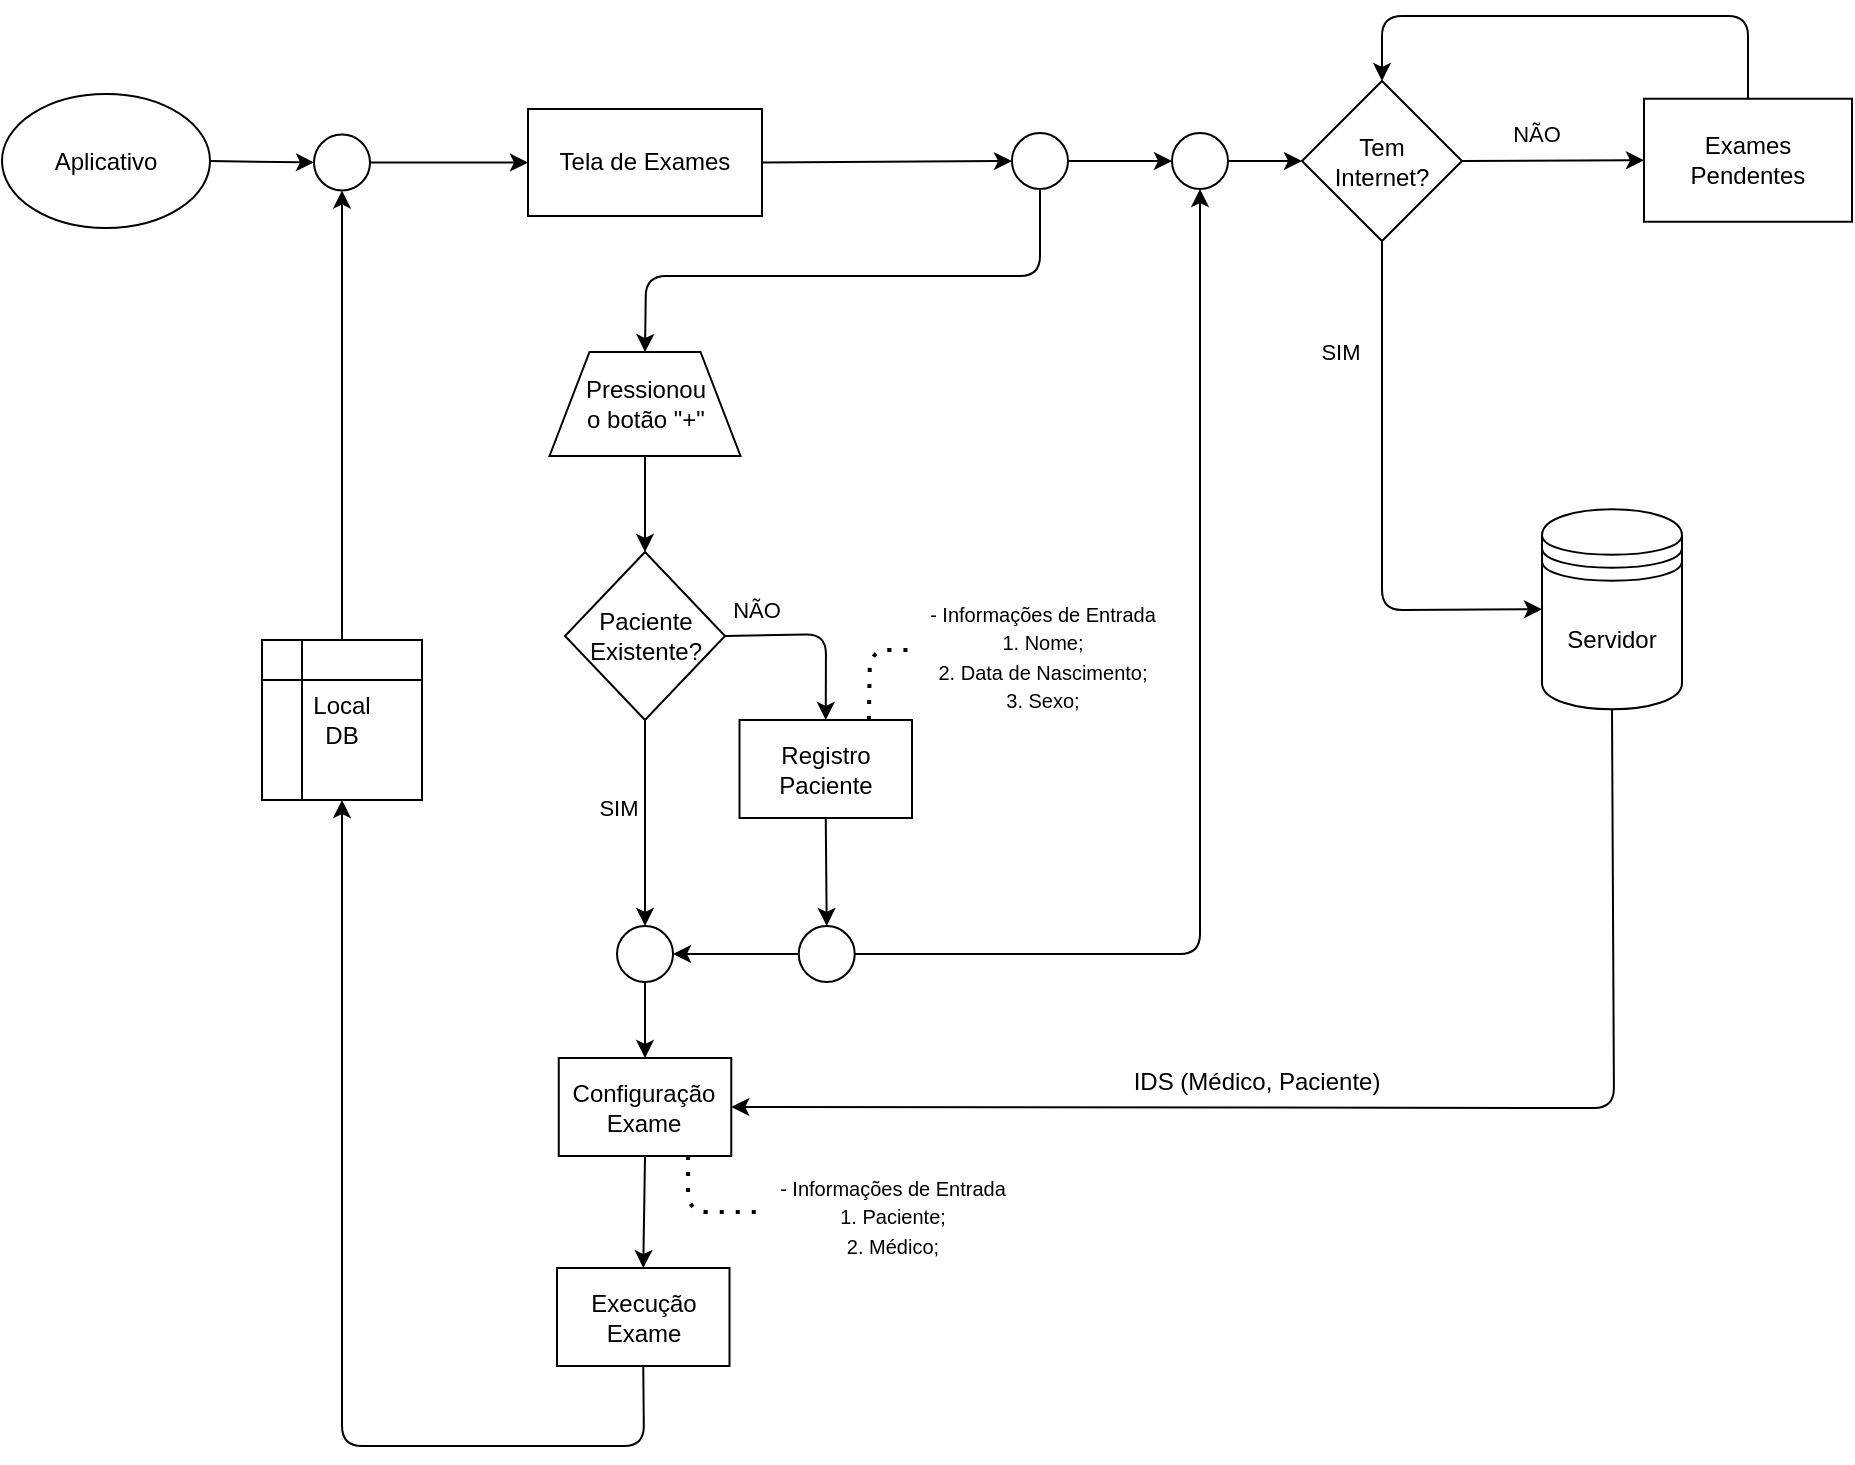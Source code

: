 <mxfile>
    <diagram name="Esboço Principal" id="gY-7vrEUTvwIyoiWlh-5">
        <mxGraphModel dx="1186" dy="800" grid="1" gridSize="13" guides="1" tooltips="1" connect="1" arrows="1" fold="1" page="1" pageScale="1" pageWidth="1169" pageHeight="827" math="0" shadow="0">
            <root>
                <mxCell id="7qCP1VUS-daBsZMcQC1O-0"/>
                <mxCell id="7qCP1VUS-daBsZMcQC1O-1" parent="7qCP1VUS-daBsZMcQC1O-0"/>
                <mxCell id="7qCP1VUS-daBsZMcQC1O-49" style="edgeStyle=none;html=1;exitX=1;exitY=0.5;exitDx=0;exitDy=0;entryX=0;entryY=0.5;entryDx=0;entryDy=0;" parent="7qCP1VUS-daBsZMcQC1O-1" source="7qCP1VUS-daBsZMcQC1O-3" target="7qCP1VUS-daBsZMcQC1O-27" edge="1">
                    <mxGeometry relative="1" as="geometry"/>
                </mxCell>
                <mxCell id="7qCP1VUS-daBsZMcQC1O-3" value="Aplicativo" style="ellipse;whiteSpace=wrap;html=1;" parent="7qCP1VUS-daBsZMcQC1O-1" vertex="1">
                    <mxGeometry x="52" y="65" width="104" height="67" as="geometry"/>
                </mxCell>
                <mxCell id="7qCP1VUS-daBsZMcQC1O-56" style="edgeStyle=none;html=1;exitX=0.5;exitY=1;exitDx=0;exitDy=0;entryX=0.5;entryY=0;entryDx=0;entryDy=0;" parent="7qCP1VUS-daBsZMcQC1O-1" source="7qCP1VUS-daBsZMcQC1O-6" target="7qCP1VUS-daBsZMcQC1O-54" edge="1">
                    <mxGeometry relative="1" as="geometry"/>
                </mxCell>
                <mxCell id="7qCP1VUS-daBsZMcQC1O-6" value="Registro Paciente" style="rounded=0;whiteSpace=wrap;html=1;" parent="7qCP1VUS-daBsZMcQC1O-1" vertex="1">
                    <mxGeometry x="420.75" y="378" width="86.25" height="49" as="geometry"/>
                </mxCell>
                <mxCell id="7qCP1VUS-daBsZMcQC1O-69" style="edgeStyle=none;html=1;exitX=0.5;exitY=1;exitDx=0;exitDy=0;fontSize=12;entryX=1;entryY=0.5;entryDx=0;entryDy=0;" parent="7qCP1VUS-daBsZMcQC1O-1" source="7qCP1VUS-daBsZMcQC1O-19" target="7qCP1VUS-daBsZMcQC1O-62" edge="1">
                    <mxGeometry relative="1" as="geometry">
                        <mxPoint x="979" y="585" as="targetPoint"/>
                        <Array as="points">
                            <mxPoint x="858" y="572"/>
                        </Array>
                    </mxGeometry>
                </mxCell>
                <mxCell id="7qCP1VUS-daBsZMcQC1O-70" value="IDS (Médico, Paciente)" style="edgeLabel;html=1;align=center;verticalAlign=middle;resizable=0;points=[];fontSize=12;" parent="7qCP1VUS-daBsZMcQC1O-69" vertex="1" connectable="0">
                    <mxGeometry x="0.174" y="2" relative="1" as="geometry">
                        <mxPoint x="-3" y="-15" as="offset"/>
                    </mxGeometry>
                </mxCell>
                <mxCell id="7qCP1VUS-daBsZMcQC1O-19" value="Servidor" style="shape=datastore;whiteSpace=wrap;html=1;rounded=0;" parent="7qCP1VUS-daBsZMcQC1O-1" vertex="1">
                    <mxGeometry x="822" y="272.62" width="70" height="100" as="geometry"/>
                </mxCell>
                <mxCell id="7qCP1VUS-daBsZMcQC1O-75" style="edgeStyle=none;html=1;exitX=1;exitY=0.5;exitDx=0;exitDy=0;entryX=0;entryY=0.5;entryDx=0;entryDy=0;fontSize=12;" parent="7qCP1VUS-daBsZMcQC1O-1" source="7qCP1VUS-daBsZMcQC1O-26" target="7qCP1VUS-daBsZMcQC1O-72" edge="1">
                    <mxGeometry relative="1" as="geometry"/>
                </mxCell>
                <mxCell id="7qCP1VUS-daBsZMcQC1O-26" value="Tela de Exames" style="rounded=0;whiteSpace=wrap;html=1;" parent="7qCP1VUS-daBsZMcQC1O-1" vertex="1">
                    <mxGeometry x="315" y="72.5" width="117" height="53.5" as="geometry"/>
                </mxCell>
                <mxCell id="7qCP1VUS-daBsZMcQC1O-42" style="edgeStyle=none;html=1;exitX=1;exitY=0.5;exitDx=0;exitDy=0;entryX=0;entryY=0.5;entryDx=0;entryDy=0;" parent="7qCP1VUS-daBsZMcQC1O-1" source="7qCP1VUS-daBsZMcQC1O-27" target="7qCP1VUS-daBsZMcQC1O-26" edge="1">
                    <mxGeometry relative="1" as="geometry"/>
                </mxCell>
                <mxCell id="7qCP1VUS-daBsZMcQC1O-27" value="" style="ellipse;whiteSpace=wrap;html=1;" parent="7qCP1VUS-daBsZMcQC1O-1" vertex="1">
                    <mxGeometry x="208" y="85.25" width="28" height="28" as="geometry"/>
                </mxCell>
                <mxCell id="7qCP1VUS-daBsZMcQC1O-33" style="edgeStyle=none;html=1;exitX=0.5;exitY=0;exitDx=0;exitDy=0;entryX=0.5;entryY=0;entryDx=0;entryDy=0;" parent="7qCP1VUS-daBsZMcQC1O-1" source="7qCP1VUS-daBsZMcQC1O-28" target="7qCP1VUS-daBsZMcQC1O-29" edge="1">
                    <mxGeometry relative="1" as="geometry">
                        <Array as="points">
                            <mxPoint x="925" y="26"/>
                            <mxPoint x="742" y="26"/>
                        </Array>
                    </mxGeometry>
                </mxCell>
                <mxCell id="7qCP1VUS-daBsZMcQC1O-28" value="Exames Pendentes" style="rounded=0;whiteSpace=wrap;html=1;" parent="7qCP1VUS-daBsZMcQC1O-1" vertex="1">
                    <mxGeometry x="873" y="67.37" width="104" height="61.5" as="geometry"/>
                </mxCell>
                <mxCell id="7qCP1VUS-daBsZMcQC1O-31" style="edgeStyle=none;html=1;exitX=1;exitY=0.5;exitDx=0;exitDy=0;entryX=0;entryY=0.5;entryDx=0;entryDy=0;" parent="7qCP1VUS-daBsZMcQC1O-1" source="7qCP1VUS-daBsZMcQC1O-29" target="7qCP1VUS-daBsZMcQC1O-28" edge="1">
                    <mxGeometry relative="1" as="geometry"/>
                </mxCell>
                <mxCell id="7qCP1VUS-daBsZMcQC1O-32" value="NÃO" style="edgeLabel;html=1;align=center;verticalAlign=middle;resizable=0;points=[];" parent="7qCP1VUS-daBsZMcQC1O-31" vertex="1" connectable="0">
                    <mxGeometry x="-0.188" y="-1" relative="1" as="geometry">
                        <mxPoint y="-15" as="offset"/>
                    </mxGeometry>
                </mxCell>
                <mxCell id="7qCP1VUS-daBsZMcQC1O-35" style="edgeStyle=none;html=1;entryX=0;entryY=0.5;entryDx=0;entryDy=0;" parent="7qCP1VUS-daBsZMcQC1O-1" source="7qCP1VUS-daBsZMcQC1O-29" target="7qCP1VUS-daBsZMcQC1O-19" edge="1">
                    <mxGeometry relative="1" as="geometry">
                        <mxPoint x="754" y="286" as="targetPoint"/>
                        <Array as="points">
                            <mxPoint x="742" y="323"/>
                        </Array>
                    </mxGeometry>
                </mxCell>
                <mxCell id="7qCP1VUS-daBsZMcQC1O-36" value="SIM" style="edgeLabel;html=1;align=center;verticalAlign=middle;resizable=0;points=[];" parent="7qCP1VUS-daBsZMcQC1O-35" vertex="1" connectable="0">
                    <mxGeometry x="0.419" y="4" relative="1" as="geometry">
                        <mxPoint x="-24" y="-125" as="offset"/>
                    </mxGeometry>
                </mxCell>
                <mxCell id="7qCP1VUS-daBsZMcQC1O-29" value="Tem &lt;br&gt;Internet?" style="rhombus;whiteSpace=wrap;html=1;" parent="7qCP1VUS-daBsZMcQC1O-1" vertex="1">
                    <mxGeometry x="702" y="58.5" width="80" height="80" as="geometry"/>
                </mxCell>
                <mxCell id="7qCP1VUS-daBsZMcQC1O-38" style="edgeStyle=none;html=1;exitX=1;exitY=0.5;exitDx=0;exitDy=0;entryX=0;entryY=0.5;entryDx=0;entryDy=0;" parent="7qCP1VUS-daBsZMcQC1O-1" source="7qCP1VUS-daBsZMcQC1O-37" target="7qCP1VUS-daBsZMcQC1O-29" edge="1">
                    <mxGeometry relative="1" as="geometry"/>
                </mxCell>
                <mxCell id="7qCP1VUS-daBsZMcQC1O-37" value="" style="ellipse;whiteSpace=wrap;html=1;" parent="7qCP1VUS-daBsZMcQC1O-1" vertex="1">
                    <mxGeometry x="637" y="84.5" width="28" height="28" as="geometry"/>
                </mxCell>
                <mxCell id="7qCP1VUS-daBsZMcQC1O-43" style="edgeStyle=none;html=1;exitX=0.5;exitY=1;exitDx=0;exitDy=0;entryX=0.5;entryY=0;entryDx=0;entryDy=0;" parent="7qCP1VUS-daBsZMcQC1O-1" source="7qCP1VUS-daBsZMcQC1O-39" target="7qCP1VUS-daBsZMcQC1O-44" edge="1">
                    <mxGeometry relative="1" as="geometry">
                        <mxPoint x="374" y="298" as="targetPoint"/>
                    </mxGeometry>
                </mxCell>
                <mxCell id="7qCP1VUS-daBsZMcQC1O-39" value="Pressionou&lt;br&gt;o botão &quot;+&quot;" style="shape=trapezoid;perimeter=trapezoidPerimeter;whiteSpace=wrap;html=1;fixedSize=1;" parent="7qCP1VUS-daBsZMcQC1O-1" vertex="1">
                    <mxGeometry x="325.75" y="194" width="95.5" height="52" as="geometry"/>
                </mxCell>
                <mxCell id="7qCP1VUS-daBsZMcQC1O-45" style="edgeStyle=none;html=1;exitX=1;exitY=0.5;exitDx=0;exitDy=0;entryX=0.5;entryY=0;entryDx=0;entryDy=0;" parent="7qCP1VUS-daBsZMcQC1O-1" source="7qCP1VUS-daBsZMcQC1O-44" target="7qCP1VUS-daBsZMcQC1O-6" edge="1">
                    <mxGeometry relative="1" as="geometry">
                        <mxPoint x="481" y="351" as="targetPoint"/>
                        <Array as="points">
                            <mxPoint x="464" y="335"/>
                        </Array>
                    </mxGeometry>
                </mxCell>
                <mxCell id="7qCP1VUS-daBsZMcQC1O-52" value="NÃO" style="edgeLabel;html=1;align=center;verticalAlign=middle;resizable=0;points=[];" parent="7qCP1VUS-daBsZMcQC1O-45" vertex="1" connectable="0">
                    <mxGeometry x="-0.697" y="2" relative="1" as="geometry">
                        <mxPoint x="1" y="-11" as="offset"/>
                    </mxGeometry>
                </mxCell>
                <mxCell id="7qCP1VUS-daBsZMcQC1O-48" style="edgeStyle=none;html=1;exitX=0.5;exitY=1;exitDx=0;exitDy=0;entryX=0.5;entryY=0;entryDx=0;entryDy=0;" parent="7qCP1VUS-daBsZMcQC1O-1" source="7qCP1VUS-daBsZMcQC1O-44" target="7qCP1VUS-daBsZMcQC1O-47" edge="1">
                    <mxGeometry relative="1" as="geometry"/>
                </mxCell>
                <mxCell id="7qCP1VUS-daBsZMcQC1O-51" value="SIM" style="edgeLabel;html=1;align=center;verticalAlign=middle;resizable=0;points=[];" parent="7qCP1VUS-daBsZMcQC1O-48" vertex="1" connectable="0">
                    <mxGeometry x="-0.442" relative="1" as="geometry">
                        <mxPoint x="-14" y="15" as="offset"/>
                    </mxGeometry>
                </mxCell>
                <mxCell id="7qCP1VUS-daBsZMcQC1O-44" value="Paciente&lt;br&gt;Existente?" style="rhombus;whiteSpace=wrap;html=1;" parent="7qCP1VUS-daBsZMcQC1O-1" vertex="1">
                    <mxGeometry x="333.5" y="294" width="80" height="84" as="geometry"/>
                </mxCell>
                <mxCell id="7qCP1VUS-daBsZMcQC1O-63" style="edgeStyle=none;html=1;exitX=0.5;exitY=1;exitDx=0;exitDy=0;entryX=0.5;entryY=0;entryDx=0;entryDy=0;fontSize=10;" parent="7qCP1VUS-daBsZMcQC1O-1" source="7qCP1VUS-daBsZMcQC1O-47" target="7qCP1VUS-daBsZMcQC1O-62" edge="1">
                    <mxGeometry relative="1" as="geometry"/>
                </mxCell>
                <mxCell id="7qCP1VUS-daBsZMcQC1O-47" value="" style="ellipse;whiteSpace=wrap;html=1;" parent="7qCP1VUS-daBsZMcQC1O-1" vertex="1">
                    <mxGeometry x="359.51" y="481" width="28" height="28" as="geometry"/>
                </mxCell>
                <mxCell id="7qCP1VUS-daBsZMcQC1O-55" style="edgeStyle=none;html=1;exitX=0;exitY=0.5;exitDx=0;exitDy=0;entryX=1;entryY=0.5;entryDx=0;entryDy=0;" parent="7qCP1VUS-daBsZMcQC1O-1" source="7qCP1VUS-daBsZMcQC1O-54" target="7qCP1VUS-daBsZMcQC1O-47" edge="1">
                    <mxGeometry relative="1" as="geometry"/>
                </mxCell>
                <mxCell id="7qCP1VUS-daBsZMcQC1O-58" style="edgeStyle=none;html=1;exitX=1;exitY=0.5;exitDx=0;exitDy=0;entryX=0.5;entryY=1;entryDx=0;entryDy=0;" parent="7qCP1VUS-daBsZMcQC1O-1" source="7qCP1VUS-daBsZMcQC1O-54" target="7qCP1VUS-daBsZMcQC1O-37" edge="1">
                    <mxGeometry relative="1" as="geometry">
                        <Array as="points">
                            <mxPoint x="651" y="495"/>
                        </Array>
                    </mxGeometry>
                </mxCell>
                <mxCell id="7qCP1VUS-daBsZMcQC1O-54" value="" style="ellipse;whiteSpace=wrap;html=1;" parent="7qCP1VUS-daBsZMcQC1O-1" vertex="1">
                    <mxGeometry x="450.37" y="481" width="28" height="28" as="geometry"/>
                </mxCell>
                <mxCell id="7qCP1VUS-daBsZMcQC1O-59" value="&lt;font style=&quot;font-size: 10px&quot;&gt;- Informações de Entrada&lt;br&gt;1. Nome;&lt;br&gt;2. Data de Nascimento;&lt;br&gt;3. Sexo;&lt;br&gt;&lt;/font&gt;" style="text;html=1;align=center;verticalAlign=middle;resizable=0;points=[];autosize=1;strokeColor=none;fillColor=none;" parent="7qCP1VUS-daBsZMcQC1O-1" vertex="1">
                    <mxGeometry x="507" y="313" width="130" height="65" as="geometry"/>
                </mxCell>
                <mxCell id="7qCP1VUS-daBsZMcQC1O-61" value="" style="endArrow=none;dashed=1;html=1;dashPattern=1 3;strokeWidth=2;fontSize=10;exitX=0.75;exitY=0;exitDx=0;exitDy=0;entryX=-0.015;entryY=0.462;entryDx=0;entryDy=0;entryPerimeter=0;" parent="7qCP1VUS-daBsZMcQC1O-1" source="7qCP1VUS-daBsZMcQC1O-6" target="7qCP1VUS-daBsZMcQC1O-59" edge="1">
                    <mxGeometry width="50" height="50" relative="1" as="geometry">
                        <mxPoint x="494" y="361" as="sourcePoint"/>
                        <mxPoint x="544" y="311" as="targetPoint"/>
                        <Array as="points">
                            <mxPoint x="486" y="343"/>
                        </Array>
                    </mxGeometry>
                </mxCell>
                <mxCell id="7qCP1VUS-daBsZMcQC1O-65" style="edgeStyle=none;html=1;exitX=0.5;exitY=1;exitDx=0;exitDy=0;entryX=0.5;entryY=0;entryDx=0;entryDy=0;fontSize=10;" parent="7qCP1VUS-daBsZMcQC1O-1" source="7qCP1VUS-daBsZMcQC1O-62" target="7qCP1VUS-daBsZMcQC1O-64" edge="1">
                    <mxGeometry relative="1" as="geometry"/>
                </mxCell>
                <mxCell id="7qCP1VUS-daBsZMcQC1O-62" value="Configuração&lt;br&gt;Exame" style="rounded=0;whiteSpace=wrap;html=1;" parent="7qCP1VUS-daBsZMcQC1O-1" vertex="1">
                    <mxGeometry x="330.38" y="547" width="86.25" height="49" as="geometry"/>
                </mxCell>
                <mxCell id="7qCP1VUS-daBsZMcQC1O-67" style="edgeStyle=none;html=1;exitX=0.5;exitY=1;exitDx=0;exitDy=0;entryX=0.5;entryY=1;entryDx=0;entryDy=0;fontSize=12;" parent="7qCP1VUS-daBsZMcQC1O-1" source="7qCP1VUS-daBsZMcQC1O-64" target="7qCP1VUS-daBsZMcQC1O-66" edge="1">
                    <mxGeometry relative="1" as="geometry">
                        <Array as="points">
                            <mxPoint x="373" y="741"/>
                            <mxPoint x="222" y="741"/>
                        </Array>
                    </mxGeometry>
                </mxCell>
                <mxCell id="7qCP1VUS-daBsZMcQC1O-64" value="Execução&lt;br&gt;Exame" style="rounded=0;whiteSpace=wrap;html=1;" parent="7qCP1VUS-daBsZMcQC1O-1" vertex="1">
                    <mxGeometry x="329.5" y="652" width="86.25" height="49" as="geometry"/>
                </mxCell>
                <mxCell id="7qCP1VUS-daBsZMcQC1O-68" style="edgeStyle=none;html=1;exitX=0.5;exitY=0;exitDx=0;exitDy=0;entryX=0.5;entryY=1;entryDx=0;entryDy=0;fontSize=12;" parent="7qCP1VUS-daBsZMcQC1O-1" source="7qCP1VUS-daBsZMcQC1O-66" target="7qCP1VUS-daBsZMcQC1O-27" edge="1">
                    <mxGeometry relative="1" as="geometry"/>
                </mxCell>
                <mxCell id="7qCP1VUS-daBsZMcQC1O-66" value="&lt;font style=&quot;font-size: 12px&quot;&gt;Local&lt;br&gt;DB&lt;/font&gt;" style="shape=internalStorage;whiteSpace=wrap;html=1;backgroundOutline=1;fontSize=10;" parent="7qCP1VUS-daBsZMcQC1O-1" vertex="1">
                    <mxGeometry x="182" y="338" width="80" height="80" as="geometry"/>
                </mxCell>
                <mxCell id="7qCP1VUS-daBsZMcQC1O-71" value="&lt;font style=&quot;font-size: 10px&quot;&gt;- Informações de Entrada&lt;br&gt;1. Paciente;&lt;br&gt;2. Médico;&lt;br&gt;&lt;/font&gt;" style="text;html=1;align=center;verticalAlign=middle;resizable=0;points=[];autosize=1;strokeColor=none;fillColor=none;" parent="7qCP1VUS-daBsZMcQC1O-1" vertex="1">
                    <mxGeometry x="432" y="600" width="130" height="52" as="geometry"/>
                </mxCell>
                <mxCell id="7qCP1VUS-daBsZMcQC1O-73" style="edgeStyle=none;html=1;exitX=1;exitY=0.5;exitDx=0;exitDy=0;entryX=0;entryY=0.5;entryDx=0;entryDy=0;fontSize=12;" parent="7qCP1VUS-daBsZMcQC1O-1" source="7qCP1VUS-daBsZMcQC1O-72" target="7qCP1VUS-daBsZMcQC1O-37" edge="1">
                    <mxGeometry relative="1" as="geometry"/>
                </mxCell>
                <mxCell id="7qCP1VUS-daBsZMcQC1O-77" style="edgeStyle=none;html=1;exitX=0.5;exitY=1;exitDx=0;exitDy=0;entryX=0.5;entryY=0;entryDx=0;entryDy=0;fontSize=12;" parent="7qCP1VUS-daBsZMcQC1O-1" source="7qCP1VUS-daBsZMcQC1O-72" target="7qCP1VUS-daBsZMcQC1O-39" edge="1">
                    <mxGeometry relative="1" as="geometry">
                        <Array as="points">
                            <mxPoint x="571" y="156"/>
                            <mxPoint x="374" y="156"/>
                        </Array>
                    </mxGeometry>
                </mxCell>
                <mxCell id="7qCP1VUS-daBsZMcQC1O-72" value="" style="ellipse;whiteSpace=wrap;html=1;" parent="7qCP1VUS-daBsZMcQC1O-1" vertex="1">
                    <mxGeometry x="557" y="84.5" width="28" height="28" as="geometry"/>
                </mxCell>
                <mxCell id="7qCP1VUS-daBsZMcQC1O-79" value="" style="endArrow=none;dashed=1;html=1;dashPattern=1 3;strokeWidth=2;fontSize=12;exitX=0.75;exitY=1;exitDx=0;exitDy=0;entryX=-0.008;entryY=0.462;entryDx=0;entryDy=0;entryPerimeter=0;" parent="7qCP1VUS-daBsZMcQC1O-1" source="7qCP1VUS-daBsZMcQC1O-62" target="7qCP1VUS-daBsZMcQC1O-71" edge="1">
                    <mxGeometry width="50" height="50" relative="1" as="geometry">
                        <mxPoint x="457" y="713" as="sourcePoint"/>
                        <mxPoint x="507" y="663" as="targetPoint"/>
                        <Array as="points">
                            <mxPoint x="395" y="624"/>
                        </Array>
                    </mxGeometry>
                </mxCell>
            </root>
        </mxGraphModel>
    </diagram>
    <diagram id="qQe4sB-NspFOXT0RWF73" name="Esboço">
        <mxGraphModel dx="1186" dy="800" grid="1" gridSize="13" guides="1" tooltips="1" connect="1" arrows="1" fold="1" page="1" pageScale="1" pageWidth="827" pageHeight="1169" math="0" shadow="0">
            <root>
                <mxCell id="0"/>
                <mxCell id="1" parent="0"/>
                <mxCell id="40" style="edgeStyle=none;html=1;exitX=0.5;exitY=1;exitDx=0;exitDy=0;rounded=0;" parent="1" source="2" target="7" edge="1">
                    <mxGeometry relative="1" as="geometry"/>
                </mxCell>
                <mxCell id="2" value="Tela de Registro do Paciente" style="ellipse;whiteSpace=wrap;html=1;rounded=0;" parent="1" vertex="1">
                    <mxGeometry x="660" y="114" width="120" height="100" as="geometry"/>
                </mxCell>
                <mxCell id="3" value="Servidor" style="shape=datastore;whiteSpace=wrap;html=1;rounded=0;" parent="1" vertex="1">
                    <mxGeometry x="379" y="454" width="70" height="100" as="geometry"/>
                </mxCell>
                <mxCell id="79" style="edgeStyle=orthogonalEdgeStyle;curved=1;html=1;exitX=0.5;exitY=1;exitDx=0;exitDy=0;entryX=1;entryY=0.5;entryDx=0;entryDy=0;rounded=0;" parent="1" source="7" target="77" edge="1">
                    <mxGeometry relative="1" as="geometry"/>
                </mxCell>
                <mxCell id="7" value="Tela de Execução do Exame" style="rounded=0;whiteSpace=wrap;html=1;" parent="1" vertex="1">
                    <mxGeometry x="660" y="314" width="120" height="60" as="geometry"/>
                </mxCell>
                <mxCell id="57" value="" style="endArrow=classic;html=1;curved=1;entryX=0.5;entryY=0;entryDx=0;entryDy=0;exitX=0;exitY=0.5;exitDx=0;exitDy=0;rounded=0;" parent="1" source="2" target="3" edge="1">
                    <mxGeometry relative="1" as="geometry">
                        <mxPoint x="379" y="374" as="sourcePoint"/>
                        <mxPoint x="479" y="374" as="targetPoint"/>
                        <Array as="points">
                            <mxPoint x="414" y="204"/>
                        </Array>
                    </mxGeometry>
                </mxCell>
                <mxCell id="58" value="JSON (Paciente)" style="edgeLabel;resizable=0;html=1;align=center;verticalAlign=middle;rotation=-50;rounded=0;" parent="57" connectable="0" vertex="1">
                    <mxGeometry relative="1" as="geometry">
                        <mxPoint x="56" y="59" as="offset"/>
                    </mxGeometry>
                </mxCell>
                <mxCell id="64" style="edgeStyle=orthogonalEdgeStyle;curved=1;html=1;exitX=0.5;exitY=1;exitDx=0;exitDy=0;entryX=0.5;entryY=0;entryDx=0;entryDy=0;rounded=0;" parent="1" source="61" target="63" edge="1">
                    <mxGeometry relative="1" as="geometry"/>
                </mxCell>
                <mxCell id="61" value="Central" style="shape=hexagon;perimeter=hexagonPerimeter2;whiteSpace=wrap;html=1;fixedSize=1;rounded=0;" parent="1" vertex="1">
                    <mxGeometry x="120" y="154" width="120" height="80" as="geometry"/>
                </mxCell>
                <mxCell id="63" value="Tela de Registro do Médico" style="ellipse;whiteSpace=wrap;html=1;rounded=0;" parent="1" vertex="1">
                    <mxGeometry x="120" y="284" width="120" height="90" as="geometry"/>
                </mxCell>
                <mxCell id="66" value="" style="endArrow=classic;html=1;curved=1;exitX=0.5;exitY=1;exitDx=0;exitDy=0;entryX=0;entryY=0.5;entryDx=0;entryDy=0;rounded=0;" parent="1" source="63" target="3" edge="1">
                    <mxGeometry relative="1" as="geometry">
                        <mxPoint x="180" y="454" as="sourcePoint"/>
                        <mxPoint x="280" y="454" as="targetPoint"/>
                        <Array as="points">
                            <mxPoint x="220" y="514"/>
                        </Array>
                    </mxGeometry>
                </mxCell>
                <mxCell id="67" value="JSON (Médico)" style="edgeLabel;resizable=0;html=1;align=center;verticalAlign=middle;rotation=35;rounded=0;" parent="66" connectable="0" vertex="1">
                    <mxGeometry relative="1" as="geometry">
                        <mxPoint x="14" y="-50" as="offset"/>
                    </mxGeometry>
                </mxCell>
                <mxCell id="69" style="edgeStyle=elbowEdgeStyle;elbow=vertical;html=1;exitX=1;exitY=0.5;exitDx=0;exitDy=0;entryX=0.5;entryY=0;entryDx=0;entryDy=0;rounded=0;" parent="1" source="68" target="2" edge="1">
                    <mxGeometry relative="1" as="geometry">
                        <mxPoint x="720" y="110" as="targetPoint"/>
                        <Array as="points">
                            <mxPoint x="650" y="60"/>
                        </Array>
                    </mxGeometry>
                </mxCell>
                <mxCell id="68" value="Aplicativo" style="rounded=0;whiteSpace=wrap;html=1;" parent="1" vertex="1">
                    <mxGeometry x="460" y="30" width="120" height="60" as="geometry"/>
                </mxCell>
                <mxCell id="77" value="Execução Exame" style="rhombus;whiteSpace=wrap;html=1;rounded=0;" parent="1" vertex="1">
                    <mxGeometry x="530" y="374" width="80" height="80" as="geometry"/>
                </mxCell>
                <mxCell id="80" value="" style="endArrow=classic;html=1;curved=1;exitX=0.5;exitY=1;exitDx=0;exitDy=0;entryX=1;entryY=0.5;entryDx=0;entryDy=0;rounded=0;" parent="1" source="77" target="3" edge="1">
                    <mxGeometry relative="1" as="geometry">
                        <mxPoint x="460" y="530" as="sourcePoint"/>
                        <mxPoint x="560" y="530" as="targetPoint"/>
                        <Array as="points">
                            <mxPoint x="540" y="504"/>
                        </Array>
                    </mxGeometry>
                </mxCell>
                <mxCell id="81" value="Resultado" style="edgeLabel;resizable=0;html=1;align=center;verticalAlign=middle;rotation=-25;rounded=0;" parent="80" connectable="0" vertex="1">
                    <mxGeometry relative="1" as="geometry">
                        <mxPoint x="-3" y="-14" as="offset"/>
                    </mxGeometry>
                </mxCell>
                <mxCell id="85" value="" style="endArrow=classic;html=1;curved=1;entryX=0.5;entryY=0;entryDx=0;entryDy=0;rounded=0;" parent="1" target="77" edge="1">
                    <mxGeometry relative="1" as="geometry">
                        <mxPoint x="590" y="180" as="sourcePoint"/>
                        <mxPoint x="590" y="284" as="targetPoint"/>
                        <Array as="points">
                            <mxPoint x="600" y="300"/>
                        </Array>
                    </mxGeometry>
                </mxCell>
            </root>
        </mxGraphModel>
    </diagram>
    <diagram id="c5eQmipD6wHeNh4ohFVG" name="Page-4">
        <mxGraphModel dx="1186" dy="800" grid="1" gridSize="13" guides="1" tooltips="1" connect="1" arrows="1" fold="1" page="1" pageScale="1" pageWidth="827" pageHeight="1169" math="0" shadow="0">
            <root>
                <mxCell id="Cp2f4sA8zX2eSTBaF7nA-0"/>
                <mxCell id="Cp2f4sA8zX2eSTBaF7nA-1" parent="Cp2f4sA8zX2eSTBaF7nA-0"/>
                <mxCell id="Cp2f4sA8zX2eSTBaF7nA-5" style="edgeStyle=orthogonalEdgeStyle;curved=1;html=1;exitX=1;exitY=0.5;exitDx=0;exitDy=0;entryX=0;entryY=0.5;entryDx=0;entryDy=0;" parent="Cp2f4sA8zX2eSTBaF7nA-1" source="Cp2f4sA8zX2eSTBaF7nA-2" target="Cp2f4sA8zX2eSTBaF7nA-3" edge="1">
                    <mxGeometry relative="1" as="geometry"/>
                </mxCell>
                <mxCell id="Cp2f4sA8zX2eSTBaF7nA-2" value="Aplicativo" style="ellipse;whiteSpace=wrap;html=1;" parent="Cp2f4sA8zX2eSTBaF7nA-1" vertex="1">
                    <mxGeometry x="52" y="52" width="120" height="80" as="geometry"/>
                </mxCell>
                <mxCell id="Cp2f4sA8zX2eSTBaF7nA-6" style="edgeStyle=orthogonalEdgeStyle;curved=1;html=1;exitX=1;exitY=0.5;exitDx=0;exitDy=0;entryX=0;entryY=0.5;entryDx=0;entryDy=0;" parent="Cp2f4sA8zX2eSTBaF7nA-1" source="Cp2f4sA8zX2eSTBaF7nA-3" target="Cp2f4sA8zX2eSTBaF7nA-4" edge="1">
                    <mxGeometry relative="1" as="geometry"/>
                </mxCell>
                <mxCell id="Cp2f4sA8zX2eSTBaF7nA-10" style="edgeStyle=elbowEdgeStyle;elbow=vertical;html=1;exitX=0.5;exitY=1;exitDx=0;exitDy=0;entryX=0.5;entryY=0;entryDx=0;entryDy=0;" parent="Cp2f4sA8zX2eSTBaF7nA-1" source="Cp2f4sA8zX2eSTBaF7nA-3" target="Cp2f4sA8zX2eSTBaF7nA-9" edge="1">
                    <mxGeometry relative="1" as="geometry"/>
                </mxCell>
                <mxCell id="Cp2f4sA8zX2eSTBaF7nA-3" value="Tela de Registro do Paciente" style="rounded=0;whiteSpace=wrap;html=1;" parent="Cp2f4sA8zX2eSTBaF7nA-1" vertex="1">
                    <mxGeometry x="234" y="62" width="120" height="60" as="geometry"/>
                </mxCell>
                <mxCell id="Cp2f4sA8zX2eSTBaF7nA-12" style="edgeStyle=elbowEdgeStyle;elbow=vertical;html=1;exitX=0.5;exitY=1;exitDx=0;exitDy=0;entryX=0.5;entryY=0;entryDx=0;entryDy=0;" parent="Cp2f4sA8zX2eSTBaF7nA-1" source="Cp2f4sA8zX2eSTBaF7nA-4" target="Cp2f4sA8zX2eSTBaF7nA-11" edge="1">
                    <mxGeometry relative="1" as="geometry"/>
                </mxCell>
                <mxCell id="Cp2f4sA8zX2eSTBaF7nA-4" value="Tela de Execução do Exame" style="rounded=0;whiteSpace=wrap;html=1;" parent="Cp2f4sA8zX2eSTBaF7nA-1" vertex="1">
                    <mxGeometry x="429" y="62" width="120" height="60" as="geometry"/>
                </mxCell>
                <mxCell id="Cp2f4sA8zX2eSTBaF7nA-18" style="edgeStyle=elbowEdgeStyle;elbow=vertical;html=1;exitX=1;exitY=0.5;exitDx=0;exitDy=0;entryX=0;entryY=0.5;entryDx=0;entryDy=0;" parent="Cp2f4sA8zX2eSTBaF7nA-1" source="Cp2f4sA8zX2eSTBaF7nA-9" target="Cp2f4sA8zX2eSTBaF7nA-11" edge="1">
                    <mxGeometry relative="1" as="geometry"/>
                </mxCell>
                <mxCell id="shnXBX6N6J2jyqU-Tu29-17" style="edgeStyle=orthogonalEdgeStyle;html=1;exitX=0;exitY=0.5;exitDx=0;exitDy=0;entryX=0.5;entryY=0;entryDx=0;entryDy=0;elbow=vertical;" parent="Cp2f4sA8zX2eSTBaF7nA-1" source="Cp2f4sA8zX2eSTBaF7nA-9" target="Cp2f4sA8zX2eSTBaF7nA-4" edge="1">
                    <mxGeometry relative="1" as="geometry">
                        <Array as="points">
                            <mxPoint x="26" y="222"/>
                            <mxPoint x="26" y="26"/>
                            <mxPoint x="489" y="26"/>
                        </Array>
                    </mxGeometry>
                </mxCell>
                <mxCell id="Cp2f4sA8zX2eSTBaF7nA-9" value="Paciente" style="rhombus;whiteSpace=wrap;html=1;" parent="Cp2f4sA8zX2eSTBaF7nA-1" vertex="1">
                    <mxGeometry x="65" y="182" width="80" height="80" as="geometry"/>
                </mxCell>
                <mxCell id="Cp2f4sA8zX2eSTBaF7nA-11" value="Exame" style="rhombus;whiteSpace=wrap;html=1;" parent="Cp2f4sA8zX2eSTBaF7nA-1" vertex="1">
                    <mxGeometry x="312" y="182" width="80" height="80" as="geometry"/>
                </mxCell>
                <mxCell id="shnXBX6N6J2jyqU-Tu29-1" style="edgeStyle=elbowEdgeStyle;elbow=vertical;html=1;exitX=0.5;exitY=1;exitDx=0;exitDy=0;entryX=0.5;entryY=0;entryDx=0;entryDy=0;" parent="Cp2f4sA8zX2eSTBaF7nA-1" source="k6C6emiuX7I-ILnMSGUc-0" target="Cp2f4sA8zX2eSTBaF7nA-14" edge="1">
                    <mxGeometry relative="1" as="geometry">
                        <mxPoint x="749" y="132" as="sourcePoint"/>
                    </mxGeometry>
                </mxCell>
                <mxCell id="Cp2f4sA8zX2eSTBaF7nA-16" style="edgeStyle=elbowEdgeStyle;elbow=vertical;html=1;exitX=0;exitY=0.5;exitDx=0;exitDy=0;entryX=1;entryY=0.5;entryDx=0;entryDy=0;" parent="Cp2f4sA8zX2eSTBaF7nA-1" source="Cp2f4sA8zX2eSTBaF7nA-14" target="Cp2f4sA8zX2eSTBaF7nA-15" edge="1">
                    <mxGeometry relative="1" as="geometry"/>
                </mxCell>
                <mxCell id="Cp2f4sA8zX2eSTBaF7nA-14" value="Tela de Registro do Médico" style="rounded=0;whiteSpace=wrap;html=1;" parent="Cp2f4sA8zX2eSTBaF7nA-1" vertex="1">
                    <mxGeometry x="689" y="192" width="120" height="60" as="geometry"/>
                </mxCell>
                <mxCell id="Cp2f4sA8zX2eSTBaF7nA-17" style="edgeStyle=elbowEdgeStyle;elbow=vertical;html=1;exitX=0;exitY=0.5;exitDx=0;exitDy=0;entryX=1;entryY=0.5;entryDx=0;entryDy=0;" parent="Cp2f4sA8zX2eSTBaF7nA-1" source="Cp2f4sA8zX2eSTBaF7nA-15" target="Cp2f4sA8zX2eSTBaF7nA-11" edge="1">
                    <mxGeometry relative="1" as="geometry"/>
                </mxCell>
                <mxCell id="shnXBX6N6J2jyqU-Tu29-10" style="edgeStyle=elbowEdgeStyle;html=1;exitX=0.5;exitY=0;exitDx=0;exitDy=0;entryX=1;entryY=0.5;entryDx=0;entryDy=0;" parent="Cp2f4sA8zX2eSTBaF7nA-1" source="Cp2f4sA8zX2eSTBaF7nA-15" target="Cp2f4sA8zX2eSTBaF7nA-4" edge="1">
                    <mxGeometry relative="1" as="geometry">
                        <Array as="points">
                            <mxPoint x="573" y="143"/>
                        </Array>
                    </mxGeometry>
                </mxCell>
                <mxCell id="Cp2f4sA8zX2eSTBaF7nA-15" value="Médico" style="rhombus;whiteSpace=wrap;html=1;" parent="Cp2f4sA8zX2eSTBaF7nA-1" vertex="1">
                    <mxGeometry x="533" y="182" width="80" height="80" as="geometry"/>
                </mxCell>
                <mxCell id="shnXBX6N6J2jyqU-Tu29-0" value="Servidor" style="shape=datastore;whiteSpace=wrap;html=1;rounded=0;" parent="Cp2f4sA8zX2eSTBaF7nA-1" vertex="1">
                    <mxGeometry x="317" y="364" width="70" height="100" as="geometry"/>
                </mxCell>
                <mxCell id="shnXBX6N6J2jyqU-Tu29-6" value="" style="endArrow=classic;startArrow=classic;html=1;entryX=0.5;entryY=1;entryDx=0;entryDy=0;exitX=0.5;exitY=0;exitDx=0;exitDy=0;" parent="Cp2f4sA8zX2eSTBaF7nA-1" source="shnXBX6N6J2jyqU-Tu29-0" target="Cp2f4sA8zX2eSTBaF7nA-11" edge="1">
                    <mxGeometry width="50" height="50" relative="1" as="geometry">
                        <mxPoint x="317" y="323" as="sourcePoint"/>
                        <mxPoint x="367" y="273" as="targetPoint"/>
                    </mxGeometry>
                </mxCell>
                <mxCell id="shnXBX6N6J2jyqU-Tu29-8" value="" style="endArrow=classic;startArrow=classic;html=1;exitX=1;exitY=0.5;exitDx=0;exitDy=0;entryX=0.5;entryY=1;entryDx=0;entryDy=0;" parent="Cp2f4sA8zX2eSTBaF7nA-1" source="shnXBX6N6J2jyqU-Tu29-0" target="Cp2f4sA8zX2eSTBaF7nA-15" edge="1">
                    <mxGeometry width="50" height="50" relative="1" as="geometry">
                        <mxPoint x="429" y="401" as="sourcePoint"/>
                        <mxPoint x="479" y="351" as="targetPoint"/>
                        <Array as="points">
                            <mxPoint x="573" y="414"/>
                        </Array>
                    </mxGeometry>
                </mxCell>
                <mxCell id="shnXBX6N6J2jyqU-Tu29-9" value="" style="endArrow=classic;startArrow=classic;html=1;entryX=0.5;entryY=1;entryDx=0;entryDy=0;exitX=0;exitY=0.5;exitDx=0;exitDy=0;" parent="Cp2f4sA8zX2eSTBaF7nA-1" source="shnXBX6N6J2jyqU-Tu29-0" target="Cp2f4sA8zX2eSTBaF7nA-9" edge="1">
                    <mxGeometry width="50" height="50" relative="1" as="geometry">
                        <mxPoint x="145" y="364" as="sourcePoint"/>
                        <mxPoint x="195" y="314" as="targetPoint"/>
                        <Array as="points">
                            <mxPoint x="105" y="414"/>
                        </Array>
                    </mxGeometry>
                </mxCell>
                <mxCell id="k6C6emiuX7I-ILnMSGUc-0" value="Central" style="ellipse;whiteSpace=wrap;html=1;" parent="Cp2f4sA8zX2eSTBaF7nA-1" vertex="1">
                    <mxGeometry x="689" y="52" width="120" height="80" as="geometry"/>
                </mxCell>
            </root>
        </mxGraphModel>
    </diagram>
</mxfile>